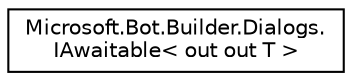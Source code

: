 digraph "Graphical Class Hierarchy"
{
  edge [fontname="Helvetica",fontsize="10",labelfontname="Helvetica",labelfontsize="10"];
  node [fontname="Helvetica",fontsize="10",shape=record];
  rankdir="LR";
  Node1 [label="Microsoft.Bot.Builder.Dialogs.\lIAwaitable\< out out T \>",height=0.2,width=0.4,color="black", fillcolor="white", style="filled",URL="$d9/d4e/interface_microsoft_1_1_bot_1_1_builder_1_1_dialogs_1_1_i_awaitable.html",tooltip="Explicit interface to support the compiling of async/await. "];
}
